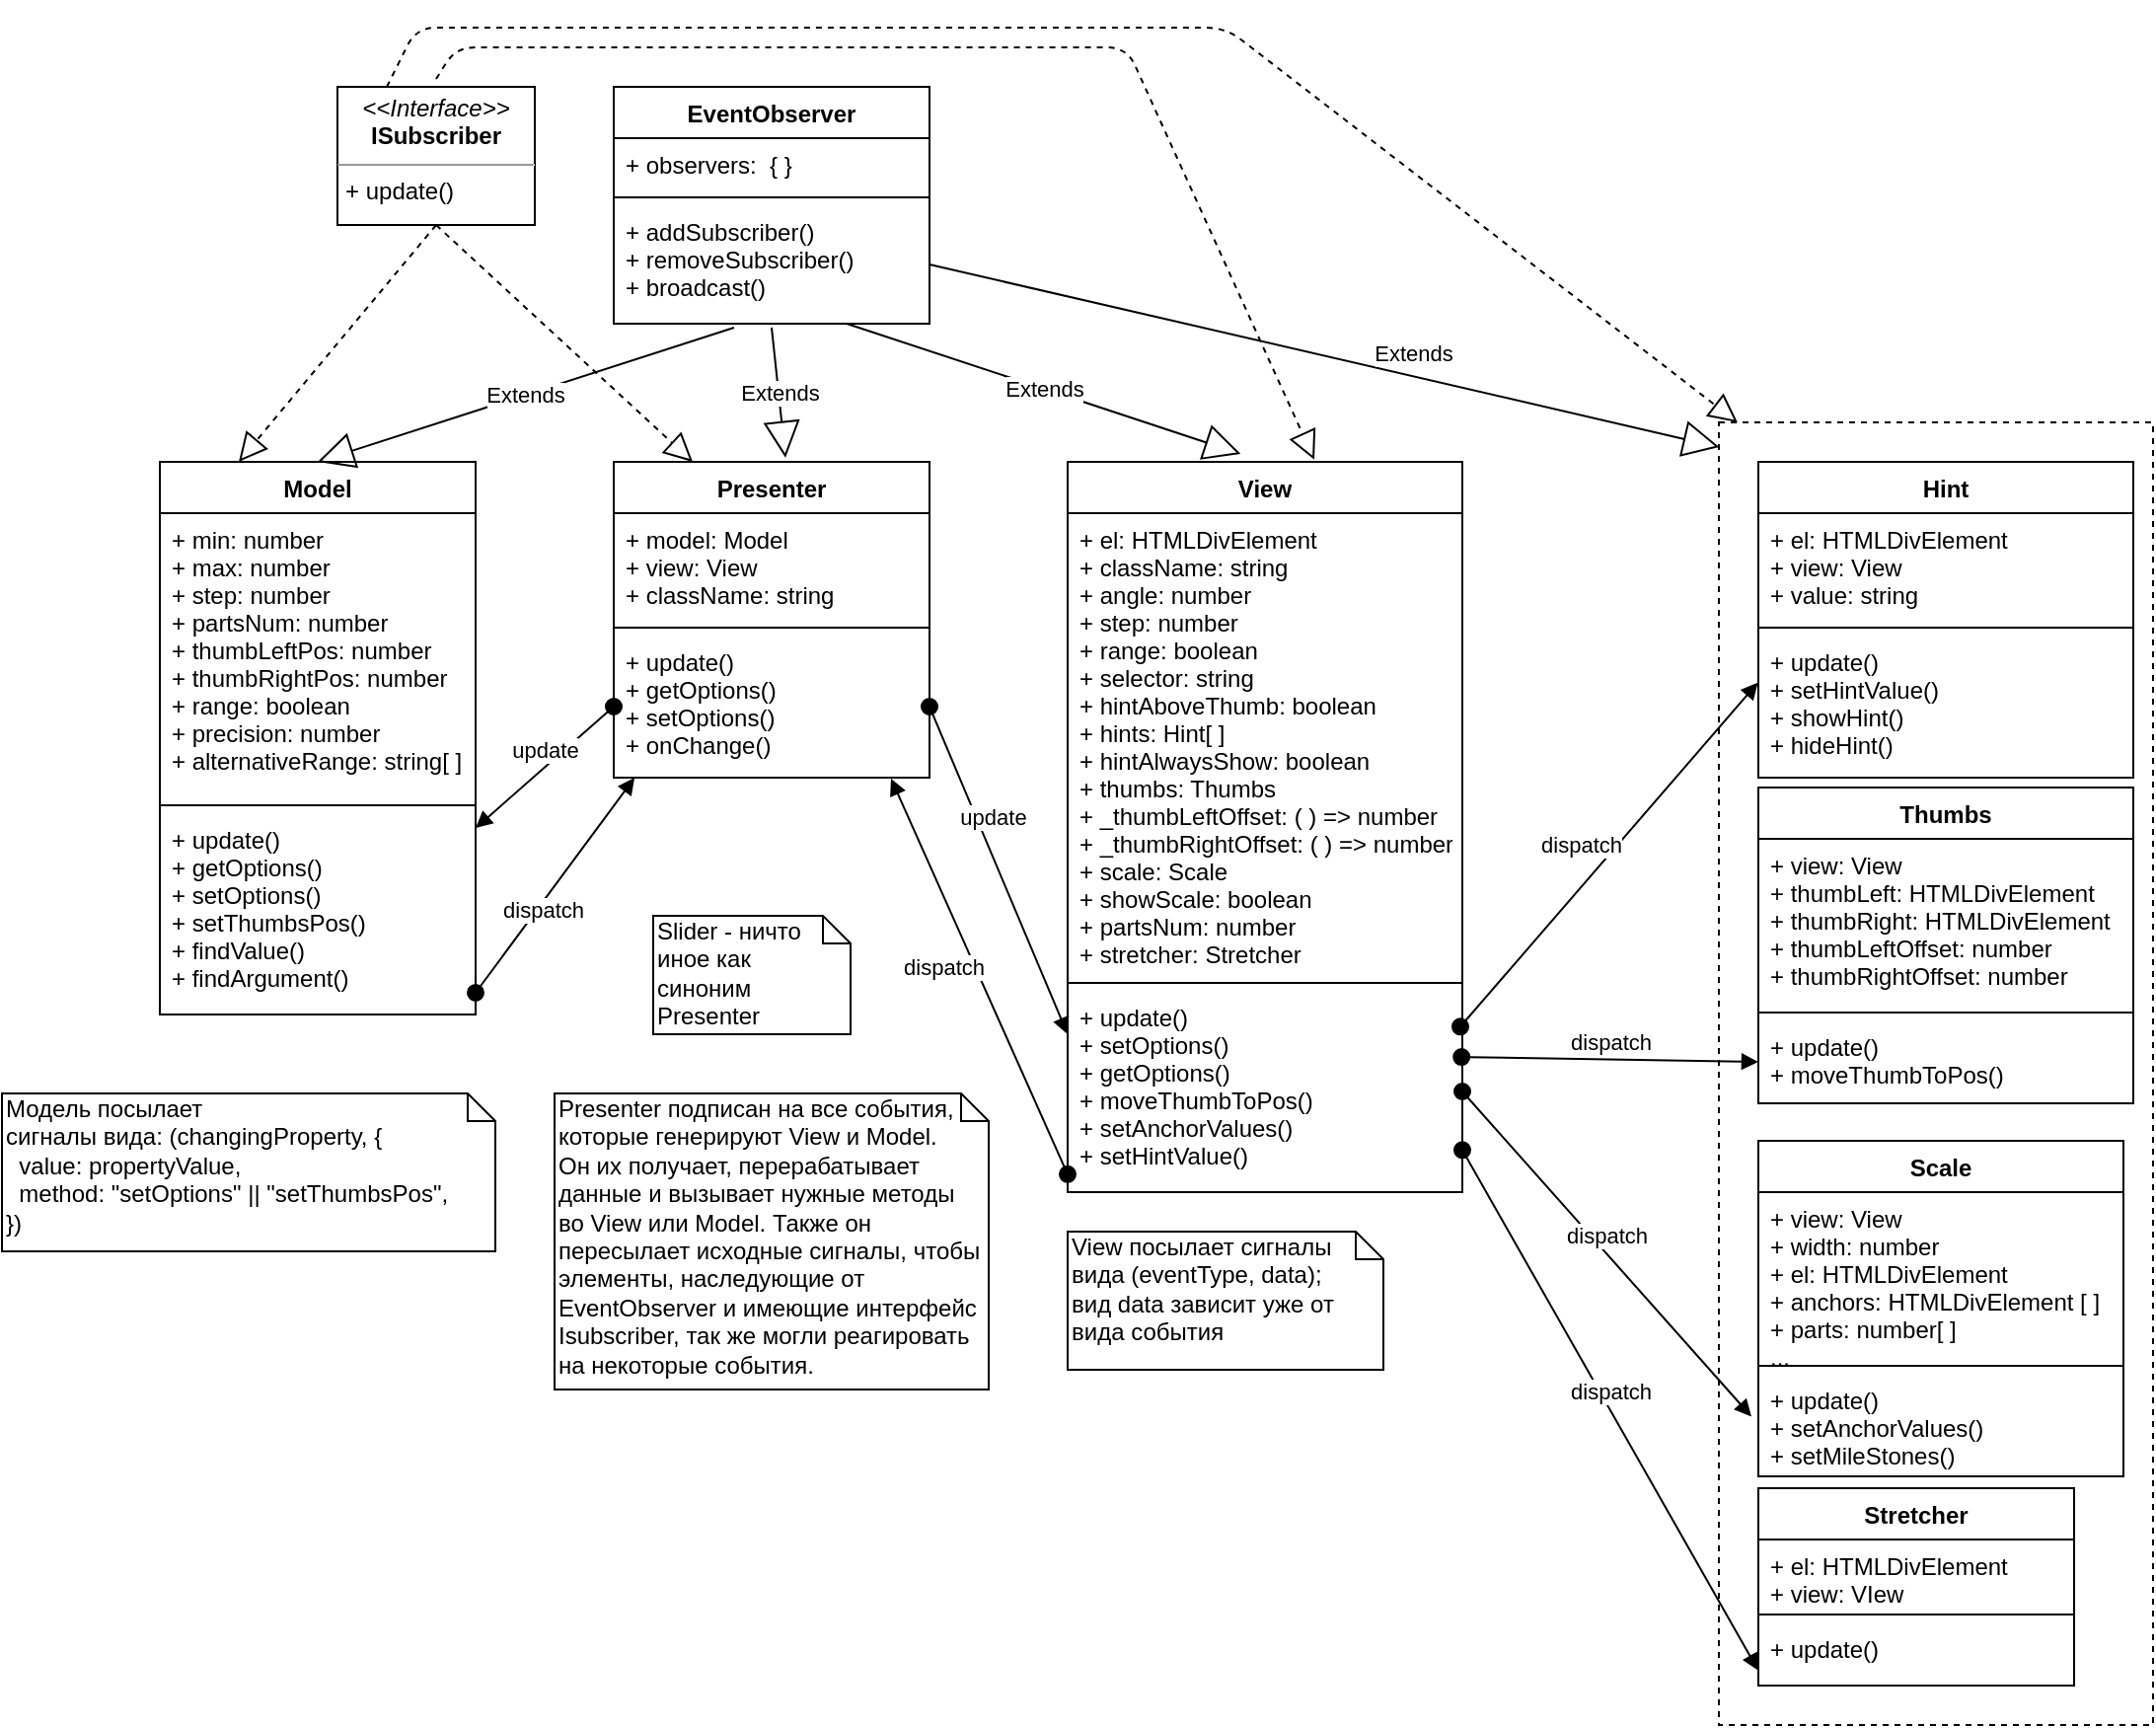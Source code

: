 <mxfile version="12.9.11" type="device"><diagram name="Page-1" id="b5b7bab2-c9e2-2cf4-8b2a-24fd1a2a6d21"><mxGraphModel dx="579" dy="213" grid="1" gridSize="10" guides="1" tooltips="1" connect="1" arrows="1" fold="1" page="1" pageScale="1" pageWidth="827" pageHeight="1169" background="#ffffff" math="0" shadow="0"><root><mxCell id="0"/><mxCell id="1" parent="0"/><mxCell id="279pUD2pypcyOqRTbEKV-9" value="" style="rounded=0;whiteSpace=wrap;html=1;dashed=1;" vertex="1" parent="1"><mxGeometry x="1020" y="270" width="220" height="660" as="geometry"/></mxCell><mxCell id="bg-FERmWdedt6579exxZ-1" value="&lt;p style=&quot;margin: 0px ; margin-top: 4px ; text-align: center&quot;&gt;&lt;i&gt;&amp;lt;&amp;lt;Interface&amp;gt;&amp;gt;&lt;/i&gt;&lt;br&gt;&lt;b&gt;ISubscriber&lt;/b&gt;&lt;/p&gt;&lt;hr size=&quot;1&quot;&gt;&lt;p style=&quot;margin: 0px ; margin-left: 4px&quot;&gt;+&lt;b&gt; &lt;/b&gt;update()&lt;br&gt;&lt;/p&gt;" style="verticalAlign=top;align=left;overflow=fill;fontSize=12;fontFamily=Helvetica;html=1;" parent="1" vertex="1"><mxGeometry x="320" y="100" width="100" height="70" as="geometry"/></mxCell><mxCell id="q0RUYhzF6KUbyNOXSMYT-1" value="Presenter" style="swimlane;fontStyle=1;align=center;verticalAlign=top;childLayout=stackLayout;horizontal=1;startSize=26;horizontalStack=0;resizeParent=1;resizeParentMax=0;resizeLast=0;collapsible=1;marginBottom=0;" parent="1" vertex="1"><mxGeometry x="460" y="290" width="160" height="160" as="geometry"><mxRectangle x="460" y="290" width="70" height="26" as="alternateBounds"/></mxGeometry></mxCell><mxCell id="q0RUYhzF6KUbyNOXSMYT-2" value="+ model: Model&#10;+ view: View&#10;+ className: string&#10;" style="text;strokeColor=none;fillColor=none;align=left;verticalAlign=top;spacingLeft=4;spacingRight=4;overflow=hidden;rotatable=0;points=[[0,0.5],[1,0.5]];portConstraint=eastwest;" parent="q0RUYhzF6KUbyNOXSMYT-1" vertex="1"><mxGeometry y="26" width="160" height="54" as="geometry"/></mxCell><mxCell id="q0RUYhzF6KUbyNOXSMYT-3" value="" style="line;strokeWidth=1;fillColor=none;align=left;verticalAlign=middle;spacingTop=-1;spacingLeft=3;spacingRight=3;rotatable=0;labelPosition=right;points=[];portConstraint=eastwest;" parent="q0RUYhzF6KUbyNOXSMYT-1" vertex="1"><mxGeometry y="80" width="160" height="8" as="geometry"/></mxCell><mxCell id="q0RUYhzF6KUbyNOXSMYT-4" value="+ update()&#10;+ getOptions()&#10;+ setOptions()&#10;+ onChange()" style="text;strokeColor=none;fillColor=none;align=left;verticalAlign=top;spacingLeft=4;spacingRight=4;overflow=hidden;rotatable=0;points=[[0,0.5],[1,0.5]];portConstraint=eastwest;" parent="q0RUYhzF6KUbyNOXSMYT-1" vertex="1"><mxGeometry y="88" width="160" height="72" as="geometry"/></mxCell><mxCell id="EEQOp7RZBcLAtSxxUwJv-41" value="EventObserver" style="swimlane;fontStyle=1;align=center;verticalAlign=top;childLayout=stackLayout;horizontal=1;startSize=26;horizontalStack=0;resizeParent=1;resizeParentMax=0;resizeLast=0;collapsible=1;marginBottom=0;labelBackgroundColor=#ffffff;" parent="1" vertex="1"><mxGeometry x="460" y="100" width="160" height="120" as="geometry"><mxRectangle x="310" y="100" width="120" height="26" as="alternateBounds"/></mxGeometry></mxCell><mxCell id="EEQOp7RZBcLAtSxxUwJv-42" value="+ observers:  { }" style="text;strokeColor=none;fillColor=none;align=left;verticalAlign=top;spacingLeft=4;spacingRight=4;overflow=hidden;rotatable=0;points=[[0,0.5],[1,0.5]];portConstraint=eastwest;" parent="EEQOp7RZBcLAtSxxUwJv-41" vertex="1"><mxGeometry y="26" width="160" height="26" as="geometry"/></mxCell><mxCell id="EEQOp7RZBcLAtSxxUwJv-43" value="" style="line;strokeWidth=1;fillColor=none;align=left;verticalAlign=middle;spacingTop=-1;spacingLeft=3;spacingRight=3;rotatable=0;labelPosition=right;points=[];portConstraint=eastwest;" parent="EEQOp7RZBcLAtSxxUwJv-41" vertex="1"><mxGeometry y="52" width="160" height="8" as="geometry"/></mxCell><mxCell id="EEQOp7RZBcLAtSxxUwJv-44" value="+ addSubscriber()&#10;+ removeSubscriber()&#10;+ broadcast()" style="text;strokeColor=none;fillColor=none;align=left;verticalAlign=top;spacingLeft=4;spacingRight=4;overflow=hidden;rotatable=0;points=[[0,0.5],[1,0.5]];portConstraint=eastwest;" parent="EEQOp7RZBcLAtSxxUwJv-41" vertex="1"><mxGeometry y="60" width="160" height="60" as="geometry"/></mxCell><mxCell id="bg-FERmWdedt6579exxZ-2" value="Model" style="swimlane;fontStyle=1;align=center;verticalAlign=top;childLayout=stackLayout;horizontal=1;startSize=26;horizontalStack=0;resizeParent=1;resizeParentMax=0;resizeLast=0;collapsible=1;marginBottom=0;" parent="1" vertex="1"><mxGeometry x="230" y="290" width="160" height="280" as="geometry"><mxRectangle x="150" y="280" width="70" height="26" as="alternateBounds"/></mxGeometry></mxCell><mxCell id="bg-FERmWdedt6579exxZ-3" value="+ min: number&#10;+ max: number&#10;+ step: number&#10;+ partsNum: number&#10;+ thumbLeftPos: number&#10;+ thumbRightPos: number&#10;+ range: boolean&#10;+ precision: number&#10;+ alternativeRange: string[ ]&#10;" style="text;strokeColor=none;fillColor=none;align=left;verticalAlign=top;spacingLeft=4;spacingRight=4;overflow=hidden;rotatable=0;points=[[0,0.5],[1,0.5]];portConstraint=eastwest;" parent="bg-FERmWdedt6579exxZ-2" vertex="1"><mxGeometry y="26" width="160" height="144" as="geometry"/></mxCell><mxCell id="bg-FERmWdedt6579exxZ-4" value="" style="line;strokeWidth=1;fillColor=none;align=left;verticalAlign=middle;spacingTop=-1;spacingLeft=3;spacingRight=3;rotatable=0;labelPosition=right;points=[];portConstraint=eastwest;" parent="bg-FERmWdedt6579exxZ-2" vertex="1"><mxGeometry y="170" width="160" height="8" as="geometry"/></mxCell><mxCell id="bg-FERmWdedt6579exxZ-5" value="+ update()&#10;+ getOptions()&#10;+ setOptions()&#10;+ setThumbsPos()&#10;+ findValue()&#10;+ findArgument()&#10;" style="text;strokeColor=none;fillColor=none;align=left;verticalAlign=top;spacingLeft=4;spacingRight=4;overflow=hidden;rotatable=0;points=[[0,0.5],[1,0.5]];portConstraint=eastwest;" parent="bg-FERmWdedt6579exxZ-2" vertex="1"><mxGeometry y="178" width="160" height="102" as="geometry"/></mxCell><mxCell id="bg-FERmWdedt6579exxZ-6" value="View" style="swimlane;fontStyle=1;align=center;verticalAlign=top;childLayout=stackLayout;horizontal=1;startSize=26;horizontalStack=0;resizeParent=1;resizeParentMax=0;resizeLast=0;collapsible=1;marginBottom=0;" parent="1" vertex="1"><mxGeometry x="690" y="290" width="200" height="370" as="geometry"><mxRectangle x="720" y="290" width="60" height="26" as="alternateBounds"/></mxGeometry></mxCell><mxCell id="bg-FERmWdedt6579exxZ-7" value="+ el: HTMLDivElement&#10;+ className: string&#10;+ angle: number&#10;+ step: number&#10;+ range: boolean&#10;+ selector: string&#10;+ hintAboveThumb: boolean&#10;+ hints: Hint[ ]&#10;+ hintAlwaysShow: boolean&#10;+ thumbs: Thumbs&#10;+ _thumbLeftOffset: ( ) =&gt; number&#10;+ _thumbRightOffset: ( ) =&gt; number&#10;+ scale: Scale&#10;+ showScale: boolean&#10;+ partsNum: number&#10;+ stretcher: Stretcher" style="text;strokeColor=none;fillColor=none;align=left;verticalAlign=top;spacingLeft=4;spacingRight=4;overflow=hidden;rotatable=0;points=[[0,0.5],[1,0.5]];portConstraint=eastwest;" parent="bg-FERmWdedt6579exxZ-6" vertex="1"><mxGeometry y="26" width="200" height="234" as="geometry"/></mxCell><mxCell id="bg-FERmWdedt6579exxZ-8" value="" style="line;strokeWidth=1;fillColor=none;align=left;verticalAlign=middle;spacingTop=-1;spacingLeft=3;spacingRight=3;rotatable=0;labelPosition=right;points=[];portConstraint=eastwest;" parent="bg-FERmWdedt6579exxZ-6" vertex="1"><mxGeometry y="260" width="200" height="8" as="geometry"/></mxCell><mxCell id="bg-FERmWdedt6579exxZ-9" value="+ update()&#10;+ setOptions()&#10;+ getOptions()&#10;+ moveThumbToPos()&#10;+ setAnchorValues()&#10;+ setHintValue()&#10;" style="text;strokeColor=none;fillColor=none;align=left;verticalAlign=top;spacingLeft=4;spacingRight=4;overflow=hidden;rotatable=0;points=[[0,0.5],[1,0.5]];portConstraint=eastwest;" parent="bg-FERmWdedt6579exxZ-6" vertex="1"><mxGeometry y="268" width="200" height="102" as="geometry"/></mxCell><mxCell id="q0RUYhzF6KUbyNOXSMYT-5" value="Extends" style="endArrow=block;endSize=16;endFill=0;html=1;exitX=0.381;exitY=1.033;exitDx=0;exitDy=0;exitPerimeter=0;entryX=0.5;entryY=0;entryDx=0;entryDy=0;" parent="1" source="EEQOp7RZBcLAtSxxUwJv-44" target="bg-FERmWdedt6579exxZ-2" edge="1"><mxGeometry width="160" relative="1" as="geometry"><mxPoint x="210" y="230" as="sourcePoint"/><mxPoint x="370" y="230" as="targetPoint"/></mxGeometry></mxCell><mxCell id="q0RUYhzF6KUbyNOXSMYT-6" value="Extends" style="endArrow=block;endSize=16;endFill=0;html=1;exitX=0.5;exitY=1.033;exitDx=0;exitDy=0;exitPerimeter=0;entryX=0.544;entryY=-0.013;entryDx=0;entryDy=0;entryPerimeter=0;" parent="1" source="EEQOp7RZBcLAtSxxUwJv-44" target="q0RUYhzF6KUbyNOXSMYT-1" edge="1"><mxGeometry width="160" relative="1" as="geometry"><mxPoint x="530.96" y="231.98" as="sourcePoint"/><mxPoint x="320" y="300" as="targetPoint"/></mxGeometry></mxCell><mxCell id="q0RUYhzF6KUbyNOXSMYT-7" value="Extends" style="endArrow=block;endSize=16;endFill=0;html=1;exitX=0.738;exitY=1;exitDx=0;exitDy=0;exitPerimeter=0;entryX=0.438;entryY=-0.011;entryDx=0;entryDy=0;entryPerimeter=0;" parent="1" source="EEQOp7RZBcLAtSxxUwJv-44" target="bg-FERmWdedt6579exxZ-6" edge="1"><mxGeometry width="160" relative="1" as="geometry"><mxPoint x="558" y="233" as="sourcePoint"/><mxPoint x="557.04" y="297.01" as="targetPoint"/></mxGeometry></mxCell><mxCell id="q0RUYhzF6KUbyNOXSMYT-8" value="" style="endArrow=block;dashed=1;endFill=0;endSize=12;html=1;entryX=0.25;entryY=0;entryDx=0;entryDy=0;exitX=0.5;exitY=1;exitDx=0;exitDy=0;" parent="1" source="bg-FERmWdedt6579exxZ-1" target="bg-FERmWdedt6579exxZ-2" edge="1"><mxGeometry width="160" relative="1" as="geometry"><mxPoint x="380" y="170" as="sourcePoint"/><mxPoint x="540" y="170" as="targetPoint"/></mxGeometry></mxCell><mxCell id="q0RUYhzF6KUbyNOXSMYT-10" value="" style="endArrow=block;dashed=1;endFill=0;endSize=12;html=1;entryX=0.25;entryY=0;entryDx=0;entryDy=0;exitX=0.5;exitY=1;exitDx=0;exitDy=0;" parent="1" source="bg-FERmWdedt6579exxZ-1" target="q0RUYhzF6KUbyNOXSMYT-1" edge="1"><mxGeometry width="160" relative="1" as="geometry"><mxPoint x="390" y="180" as="sourcePoint"/><mxPoint x="280" y="300" as="targetPoint"/></mxGeometry></mxCell><mxCell id="q0RUYhzF6KUbyNOXSMYT-11" value="" style="endArrow=block;dashed=1;endFill=0;endSize=12;html=1;entryX=0.625;entryY=-0.003;entryDx=0;entryDy=0;entryPerimeter=0;" parent="1" target="bg-FERmWdedt6579exxZ-6" edge="1"><mxGeometry width="160" relative="1" as="geometry"><mxPoint x="370" y="96" as="sourcePoint"/><mxPoint x="510" y="300" as="targetPoint"/><Array as="points"><mxPoint x="380" y="80"/><mxPoint x="720" y="80"/></Array></mxGeometry></mxCell><mxCell id="q0RUYhzF6KUbyNOXSMYT-12" value="Slider - ничто иное как синоним Presenter" style="shape=note;whiteSpace=wrap;html=1;size=14;verticalAlign=top;align=left;spacingTop=-6;" parent="1" vertex="1"><mxGeometry x="480" y="520" width="100" height="60" as="geometry"/></mxCell><mxCell id="q0RUYhzF6KUbyNOXSMYT-15" value="dispatch" style="html=1;verticalAlign=bottom;startArrow=oval;startFill=1;endArrow=block;startSize=8;exitX=1;exitY=0.892;exitDx=0;exitDy=0;exitPerimeter=0;entryX=0.066;entryY=1;entryDx=0;entryDy=0;entryPerimeter=0;" parent="1" source="bg-FERmWdedt6579exxZ-5" target="q0RUYhzF6KUbyNOXSMYT-4" edge="1"><mxGeometry x="-0.31" y="-8" width="60" relative="1" as="geometry"><mxPoint x="430" y="430" as="sourcePoint"/><mxPoint x="490" y="430" as="targetPoint"/><mxPoint as="offset"/></mxGeometry></mxCell><mxCell id="q0RUYhzF6KUbyNOXSMYT-16" value="Модель посылает&lt;br&gt;сигналы вида: (changingProperty, {&lt;br&gt;&amp;nbsp; value: propertyValue,&lt;br&gt;&amp;nbsp; method: &quot;setOptions&quot; || &quot;setThumbsPos&quot;,&lt;br&gt;})" style="shape=note;whiteSpace=wrap;html=1;size=14;verticalAlign=top;align=left;spacingTop=-6;" parent="1" vertex="1"><mxGeometry x="150" y="610" width="250" height="80" as="geometry"/></mxCell><mxCell id="q0RUYhzF6KUbyNOXSMYT-19" value="View посылает сигналы вида (eventType, data);&lt;br&gt;вид data зависит уже от вида события" style="shape=note;whiteSpace=wrap;html=1;size=14;verticalAlign=top;align=left;spacingTop=-6;" parent="1" vertex="1"><mxGeometry x="690" y="680" width="160" height="70" as="geometry"/></mxCell><mxCell id="q0RUYhzF6KUbyNOXSMYT-20" value="Scale" style="swimlane;fontStyle=1;align=center;verticalAlign=top;childLayout=stackLayout;horizontal=1;startSize=26;horizontalStack=0;resizeParent=1;resizeParentMax=0;resizeLast=0;collapsible=1;marginBottom=0;" parent="1" vertex="1"><mxGeometry x="1040" y="634" width="185" height="170" as="geometry"><mxRectangle x="1040" y="634" width="60" height="26" as="alternateBounds"/></mxGeometry></mxCell><mxCell id="q0RUYhzF6KUbyNOXSMYT-21" value="+ view: View&#10;+ width: number&#10;+ el: HTMLDivElement&#10;+ anchors: HTMLDivElement [ ]&#10;+ parts: number[ ]&#10;..." style="text;strokeColor=none;fillColor=none;align=left;verticalAlign=top;spacingLeft=4;spacingRight=4;overflow=hidden;rotatable=0;points=[[0,0.5],[1,0.5]];portConstraint=eastwest;" parent="q0RUYhzF6KUbyNOXSMYT-20" vertex="1"><mxGeometry y="26" width="185" height="84" as="geometry"/></mxCell><mxCell id="q0RUYhzF6KUbyNOXSMYT-22" value="" style="line;strokeWidth=1;fillColor=none;align=left;verticalAlign=middle;spacingTop=-1;spacingLeft=3;spacingRight=3;rotatable=0;labelPosition=right;points=[];portConstraint=eastwest;" parent="q0RUYhzF6KUbyNOXSMYT-20" vertex="1"><mxGeometry y="110" width="185" height="8" as="geometry"/></mxCell><mxCell id="q0RUYhzF6KUbyNOXSMYT-23" value="+ update()&#10;+ setAnchorValues()&#10;+ setMileStones()&#10;" style="text;strokeColor=none;fillColor=none;align=left;verticalAlign=top;spacingLeft=4;spacingRight=4;overflow=hidden;rotatable=0;points=[[0,0.5],[1,0.5]];portConstraint=eastwest;" parent="q0RUYhzF6KUbyNOXSMYT-20" vertex="1"><mxGeometry y="118" width="185" height="52" as="geometry"/></mxCell><mxCell id="q0RUYhzF6KUbyNOXSMYT-24" value="Extends" style="endArrow=block;endSize=16;endFill=0;html=1;exitX=1;exitY=0.5;exitDx=0;exitDy=0;entryX=0.001;entryY=0.019;entryDx=0;entryDy=0;entryPerimeter=0;" parent="1" source="EEQOp7RZBcLAtSxxUwJv-44" target="279pUD2pypcyOqRTbEKV-9" edge="1"><mxGeometry x="0.212" y="11" width="160" relative="1" as="geometry"><mxPoint x="588.08" y="230" as="sourcePoint"/><mxPoint x="970" y="388.339" as="targetPoint"/><Array as="points"/><mxPoint as="offset"/></mxGeometry></mxCell><mxCell id="q0RUYhzF6KUbyNOXSMYT-25" value="" style="endArrow=block;dashed=1;endFill=0;endSize=12;html=1;exitX=0.25;exitY=0;exitDx=0;exitDy=0;entryX=0.043;entryY=0;entryDx=0;entryDy=0;entryPerimeter=0;" parent="1" source="bg-FERmWdedt6579exxZ-1" target="279pUD2pypcyOqRTbEKV-9" edge="1"><mxGeometry width="160" relative="1" as="geometry"><mxPoint x="350" y="86" as="sourcePoint"/><mxPoint x="1170" y="300" as="targetPoint"/><Array as="points"><mxPoint x="360" y="70"/><mxPoint x="770" y="70"/></Array></mxGeometry></mxCell><mxCell id="q0RUYhzF6KUbyNOXSMYT-26" value="dispatch" style="html=1;verticalAlign=bottom;startArrow=oval;startFill=1;endArrow=block;startSize=8;entryX=-0.001;entryY=0.331;entryDx=0;entryDy=0;entryPerimeter=0;exitX=0.995;exitY=0.178;exitDx=0;exitDy=0;exitPerimeter=0;" parent="1" target="279pUD2pypcyOqRTbEKV-7" edge="1" source="bg-FERmWdedt6579exxZ-9"><mxGeometry x="-0.111" y="8" width="60" relative="1" as="geometry"><mxPoint x="890" y="540" as="sourcePoint"/><mxPoint x="870" y="550" as="targetPoint"/><mxPoint as="offset"/></mxGeometry></mxCell><mxCell id="q0RUYhzF6KUbyNOXSMYT-27" value="dispatch" style="html=1;verticalAlign=bottom;startArrow=oval;startFill=1;endArrow=block;startSize=8;entryX=-0.019;entryY=0.417;entryDx=0;entryDy=0;entryPerimeter=0;exitX=1;exitY=0.5;exitDx=0;exitDy=0;" parent="1" source="bg-FERmWdedt6579exxZ-9" target="q0RUYhzF6KUbyNOXSMYT-23" edge="1"><mxGeometry width="60" relative="1" as="geometry"><mxPoint x="860.96" y="570.992" as="sourcePoint"/><mxPoint x="910" y="481.032" as="targetPoint"/></mxGeometry></mxCell><mxCell id="q0RUYhzF6KUbyNOXSMYT-28" value="update" style="html=1;verticalAlign=bottom;startArrow=oval;startFill=1;endArrow=block;startSize=8;entryX=0;entryY=0.216;entryDx=0;entryDy=0;entryPerimeter=0;exitX=1;exitY=0.5;exitDx=0;exitDy=0;" parent="1" target="bg-FERmWdedt6579exxZ-9" edge="1" source="q0RUYhzF6KUbyNOXSMYT-4"><mxGeometry x="-0.201" y="4" width="60" relative="1" as="geometry"><mxPoint x="660" y="409" as="sourcePoint"/><mxPoint x="680" y="474.5" as="targetPoint"/><mxPoint as="offset"/></mxGeometry></mxCell><mxCell id="q0RUYhzF6KUbyNOXSMYT-29" value="update" style="html=1;verticalAlign=bottom;startArrow=oval;startFill=1;endArrow=block;startSize=8;entryX=1;entryY=0.074;entryDx=0;entryDy=0;entryPerimeter=0;exitX=0;exitY=0.5;exitDx=0;exitDy=0;" parent="1" source="q0RUYhzF6KUbyNOXSMYT-4" target="bg-FERmWdedt6579exxZ-5" edge="1"><mxGeometry width="60" relative="1" as="geometry"><mxPoint x="457" y="430" as="sourcePoint"/><mxPoint x="696" y="600" as="targetPoint"/></mxGeometry></mxCell><mxCell id="q0RUYhzF6KUbyNOXSMYT-30" value="Presenter подписан на все события, которые генерируют View и Model.&lt;br&gt;Он их получает, перерабатывает данные и вызывает нужные методы &lt;br&gt;во View или Model. Также он пересылает исходные сигналы, чтобы элементы, наследующие от EventObserver и имеющие интерфейс Isubscriber, так же могли реагировать на некоторые события." style="shape=note;whiteSpace=wrap;html=1;size=14;verticalAlign=top;align=left;spacingTop=-6;" parent="1" vertex="1"><mxGeometry x="430" y="610" width="220" height="150" as="geometry"/></mxCell><mxCell id="OrFviP-s3yT5KrhtBGHl-9" value="Stretcher" style="swimlane;fontStyle=1;align=center;verticalAlign=top;childLayout=stackLayout;horizontal=1;startSize=26;horizontalStack=0;resizeParent=1;resizeParentMax=0;resizeLast=0;collapsible=1;marginBottom=0;" parent="1" vertex="1"><mxGeometry x="1040" y="810" width="160" height="100" as="geometry"><mxRectangle x="1040" y="810" width="90" height="26" as="alternateBounds"/></mxGeometry></mxCell><mxCell id="OrFviP-s3yT5KrhtBGHl-10" value="+ el: HTMLDivElement&#10;+ view: VIew" style="text;strokeColor=none;fillColor=none;align=left;verticalAlign=top;spacingLeft=4;spacingRight=4;overflow=hidden;rotatable=0;points=[[0,0.5],[1,0.5]];portConstraint=eastwest;" parent="OrFviP-s3yT5KrhtBGHl-9" vertex="1"><mxGeometry y="26" width="160" height="34" as="geometry"/></mxCell><mxCell id="OrFviP-s3yT5KrhtBGHl-11" value="" style="line;strokeWidth=1;fillColor=none;align=left;verticalAlign=middle;spacingTop=-1;spacingLeft=3;spacingRight=3;rotatable=0;labelPosition=right;points=[];portConstraint=eastwest;" parent="OrFviP-s3yT5KrhtBGHl-9" vertex="1"><mxGeometry y="60" width="160" height="8" as="geometry"/></mxCell><mxCell id="OrFviP-s3yT5KrhtBGHl-12" value="+ update()" style="text;strokeColor=none;fillColor=none;align=left;verticalAlign=top;spacingLeft=4;spacingRight=4;overflow=hidden;rotatable=0;points=[[0,0.5],[1,0.5]];portConstraint=eastwest;" parent="OrFviP-s3yT5KrhtBGHl-9" vertex="1"><mxGeometry y="68" width="160" height="32" as="geometry"/></mxCell><mxCell id="OrFviP-s3yT5KrhtBGHl-5" value="Thumbs" style="swimlane;fontStyle=1;align=center;verticalAlign=top;childLayout=stackLayout;horizontal=1;startSize=26;horizontalStack=0;resizeParent=1;resizeParentMax=0;resizeLast=0;collapsible=1;marginBottom=0;" parent="1" vertex="1"><mxGeometry x="1040" y="455" width="190" height="160" as="geometry"><mxRectangle x="1040" y="455" width="160" height="26" as="alternateBounds"/></mxGeometry></mxCell><mxCell id="OrFviP-s3yT5KrhtBGHl-6" value="+ view: View&#10;+ thumbLeft: HTMLDivElement&#10;+ thumbRight: HTMLDivElement&#10;+ thumbLeftOffset: number&#10;+ thumbRightOffset: number" style="text;strokeColor=none;fillColor=none;align=left;verticalAlign=top;spacingLeft=4;spacingRight=4;overflow=hidden;rotatable=0;points=[[0,0.5],[1,0.5]];portConstraint=eastwest;" parent="OrFviP-s3yT5KrhtBGHl-5" vertex="1"><mxGeometry y="26" width="190" height="84" as="geometry"/></mxCell><mxCell id="OrFviP-s3yT5KrhtBGHl-7" value="" style="line;strokeWidth=1;fillColor=none;align=left;verticalAlign=middle;spacingTop=-1;spacingLeft=3;spacingRight=3;rotatable=0;labelPosition=right;points=[];portConstraint=eastwest;" parent="OrFviP-s3yT5KrhtBGHl-5" vertex="1"><mxGeometry y="110" width="190" height="8" as="geometry"/></mxCell><mxCell id="OrFviP-s3yT5KrhtBGHl-8" value="+ update()&#10;+ moveThumbToPos()&#10;" style="text;strokeColor=none;fillColor=none;align=left;verticalAlign=top;spacingLeft=4;spacingRight=4;overflow=hidden;rotatable=0;points=[[0,0.5],[1,0.5]];portConstraint=eastwest;" parent="OrFviP-s3yT5KrhtBGHl-5" vertex="1"><mxGeometry y="118" width="190" height="42" as="geometry"/></mxCell><mxCell id="OrFviP-s3yT5KrhtBGHl-13" value="dispatch" style="html=1;verticalAlign=bottom;startArrow=oval;startFill=1;endArrow=block;startSize=8;entryX=0;entryY=0.5;entryDx=0;entryDy=0;exitX=0.998;exitY=0.329;exitDx=0;exitDy=0;exitPerimeter=0;" parent="1" target="OrFviP-s3yT5KrhtBGHl-8" edge="1" source="bg-FERmWdedt6579exxZ-9"><mxGeometry width="60" relative="1" as="geometry"><mxPoint x="900" y="600" as="sourcePoint"/><mxPoint x="910" y="481.032" as="targetPoint"/></mxGeometry></mxCell><mxCell id="OrFviP-s3yT5KrhtBGHl-14" value="dispatch" style="html=1;verticalAlign=bottom;startArrow=oval;startFill=1;endArrow=block;startSize=8;entryX=0;entryY=0.762;entryDx=0;entryDy=0;entryPerimeter=0;exitX=1;exitY=0.791;exitDx=0;exitDy=0;exitPerimeter=0;" parent="1" target="OrFviP-s3yT5KrhtBGHl-12" edge="1" source="bg-FERmWdedt6579exxZ-9"><mxGeometry width="60" relative="1" as="geometry"><mxPoint x="850" y="560" as="sourcePoint"/><mxPoint x="910" y="679" as="targetPoint"/></mxGeometry></mxCell><mxCell id="q0RUYhzF6KUbyNOXSMYT-18" value="dispatch" style="html=1;verticalAlign=bottom;startArrow=oval;startFill=1;endArrow=block;startSize=8;exitX=0;exitY=0.911;exitDx=0;exitDy=0;exitPerimeter=0;entryX=0.878;entryY=1.006;entryDx=0;entryDy=0;entryPerimeter=0;" parent="1" source="bg-FERmWdedt6579exxZ-9" edge="1" target="q0RUYhzF6KUbyNOXSMYT-4"><mxGeometry x="0.034" y="18" width="60" relative="1" as="geometry"><mxPoint x="553.04" y="574.942" as="sourcePoint"/><mxPoint x="610" y="480" as="targetPoint"/><mxPoint as="offset"/></mxGeometry></mxCell><mxCell id="279pUD2pypcyOqRTbEKV-4" value="Hint" style="swimlane;fontStyle=1;align=center;verticalAlign=top;childLayout=stackLayout;horizontal=1;startSize=26;horizontalStack=0;resizeParent=1;resizeParentMax=0;resizeLast=0;collapsible=1;marginBottom=0;" vertex="1" parent="1"><mxGeometry x="1040" y="290" width="190" height="160" as="geometry"><mxRectangle x="1040" y="320" width="60" height="26" as="alternateBounds"/></mxGeometry></mxCell><mxCell id="279pUD2pypcyOqRTbEKV-5" value="+ el: HTMLDivElement&#10;+ view: View&#10;+ value: string" style="text;strokeColor=none;fillColor=none;align=left;verticalAlign=top;spacingLeft=4;spacingRight=4;overflow=hidden;rotatable=0;points=[[0,0.5],[1,0.5]];portConstraint=eastwest;" vertex="1" parent="279pUD2pypcyOqRTbEKV-4"><mxGeometry y="26" width="190" height="54" as="geometry"/></mxCell><mxCell id="279pUD2pypcyOqRTbEKV-6" value="" style="line;strokeWidth=1;fillColor=none;align=left;verticalAlign=middle;spacingTop=-1;spacingLeft=3;spacingRight=3;rotatable=0;labelPosition=right;points=[];portConstraint=eastwest;" vertex="1" parent="279pUD2pypcyOqRTbEKV-4"><mxGeometry y="80" width="190" height="8" as="geometry"/></mxCell><mxCell id="279pUD2pypcyOqRTbEKV-7" value="+ update()&#10;+ setHintValue()&#10;+ showHint()&#10;+ hideHint()" style="text;strokeColor=none;fillColor=none;align=left;verticalAlign=top;spacingLeft=4;spacingRight=4;overflow=hidden;rotatable=0;points=[[0,0.5],[1,0.5]];portConstraint=eastwest;" vertex="1" parent="279pUD2pypcyOqRTbEKV-4"><mxGeometry y="88" width="190" height="72" as="geometry"/></mxCell></root></mxGraphModel></diagram></mxfile>